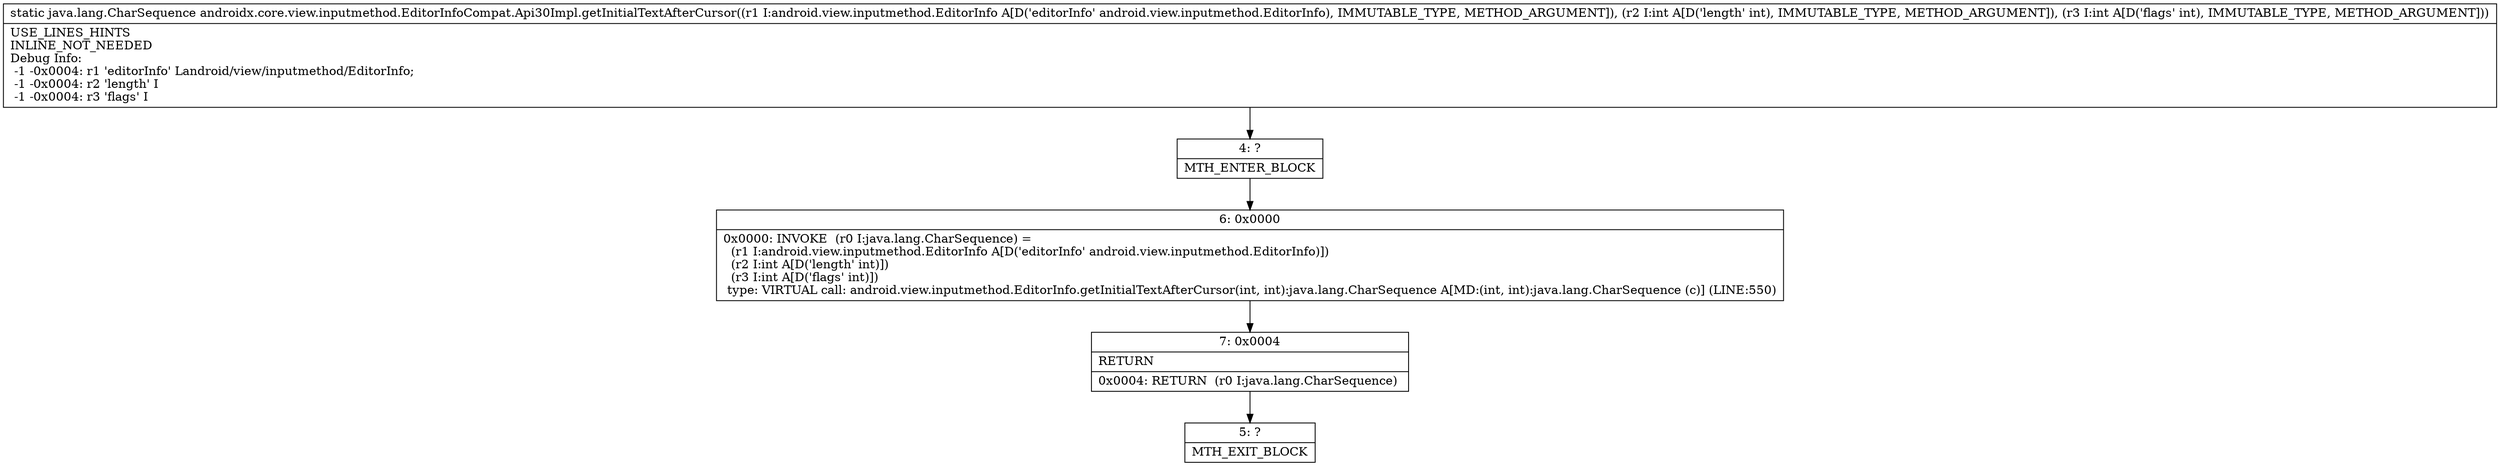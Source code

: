 digraph "CFG forandroidx.core.view.inputmethod.EditorInfoCompat.Api30Impl.getInitialTextAfterCursor(Landroid\/view\/inputmethod\/EditorInfo;II)Ljava\/lang\/CharSequence;" {
Node_4 [shape=record,label="{4\:\ ?|MTH_ENTER_BLOCK\l}"];
Node_6 [shape=record,label="{6\:\ 0x0000|0x0000: INVOKE  (r0 I:java.lang.CharSequence) = \l  (r1 I:android.view.inputmethod.EditorInfo A[D('editorInfo' android.view.inputmethod.EditorInfo)])\l  (r2 I:int A[D('length' int)])\l  (r3 I:int A[D('flags' int)])\l type: VIRTUAL call: android.view.inputmethod.EditorInfo.getInitialTextAfterCursor(int, int):java.lang.CharSequence A[MD:(int, int):java.lang.CharSequence (c)] (LINE:550)\l}"];
Node_7 [shape=record,label="{7\:\ 0x0004|RETURN\l|0x0004: RETURN  (r0 I:java.lang.CharSequence) \l}"];
Node_5 [shape=record,label="{5\:\ ?|MTH_EXIT_BLOCK\l}"];
MethodNode[shape=record,label="{static java.lang.CharSequence androidx.core.view.inputmethod.EditorInfoCompat.Api30Impl.getInitialTextAfterCursor((r1 I:android.view.inputmethod.EditorInfo A[D('editorInfo' android.view.inputmethod.EditorInfo), IMMUTABLE_TYPE, METHOD_ARGUMENT]), (r2 I:int A[D('length' int), IMMUTABLE_TYPE, METHOD_ARGUMENT]), (r3 I:int A[D('flags' int), IMMUTABLE_TYPE, METHOD_ARGUMENT]))  | USE_LINES_HINTS\lINLINE_NOT_NEEDED\lDebug Info:\l  \-1 \-0x0004: r1 'editorInfo' Landroid\/view\/inputmethod\/EditorInfo;\l  \-1 \-0x0004: r2 'length' I\l  \-1 \-0x0004: r3 'flags' I\l}"];
MethodNode -> Node_4;Node_4 -> Node_6;
Node_6 -> Node_7;
Node_7 -> Node_5;
}

